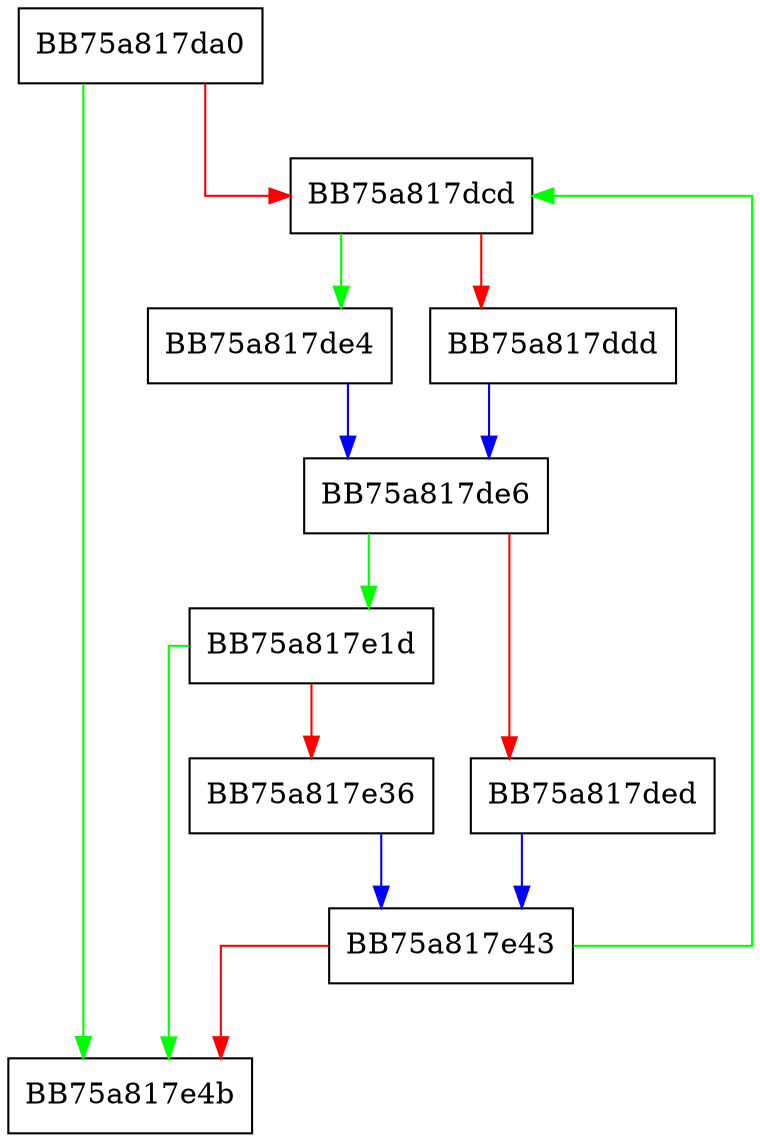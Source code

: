 digraph xsgetn {
  node [shape="box"];
  graph [splines=ortho];
  BB75a817da0 -> BB75a817e4b [color="green"];
  BB75a817da0 -> BB75a817dcd [color="red"];
  BB75a817dcd -> BB75a817de4 [color="green"];
  BB75a817dcd -> BB75a817ddd [color="red"];
  BB75a817ddd -> BB75a817de6 [color="blue"];
  BB75a817de4 -> BB75a817de6 [color="blue"];
  BB75a817de6 -> BB75a817e1d [color="green"];
  BB75a817de6 -> BB75a817ded [color="red"];
  BB75a817ded -> BB75a817e43 [color="blue"];
  BB75a817e1d -> BB75a817e4b [color="green"];
  BB75a817e1d -> BB75a817e36 [color="red"];
  BB75a817e36 -> BB75a817e43 [color="blue"];
  BB75a817e43 -> BB75a817dcd [color="green"];
  BB75a817e43 -> BB75a817e4b [color="red"];
}
